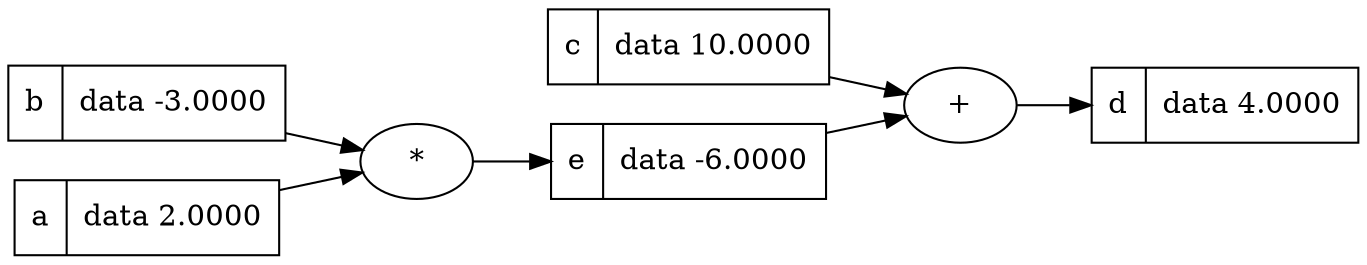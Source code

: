 digraph {
	graph [rankdir=LR]
	1879283139824 [label="{e | data -6.0000}" shape=record]
	"1879283139824*" [label="*"]
	"1879283139824*" -> 1879283139824
	1879283142464 [label="{b | data -3.0000}" shape=record]
	1879283141504 [label="{a | data 2.0000}" shape=record]
	1879283139488 [label="{d | data 4.0000}" shape=record]
	"1879283139488+" [label="+"]
	"1879283139488+" -> 1879283139488
	1879283140592 [label="{c | data 10.0000}" shape=record]
	1879283141504 -> "1879283139824*"
	1879283142464 -> "1879283139824*"
	1879283140592 -> "1879283139488+"
	1879283139824 -> "1879283139488+"
}
